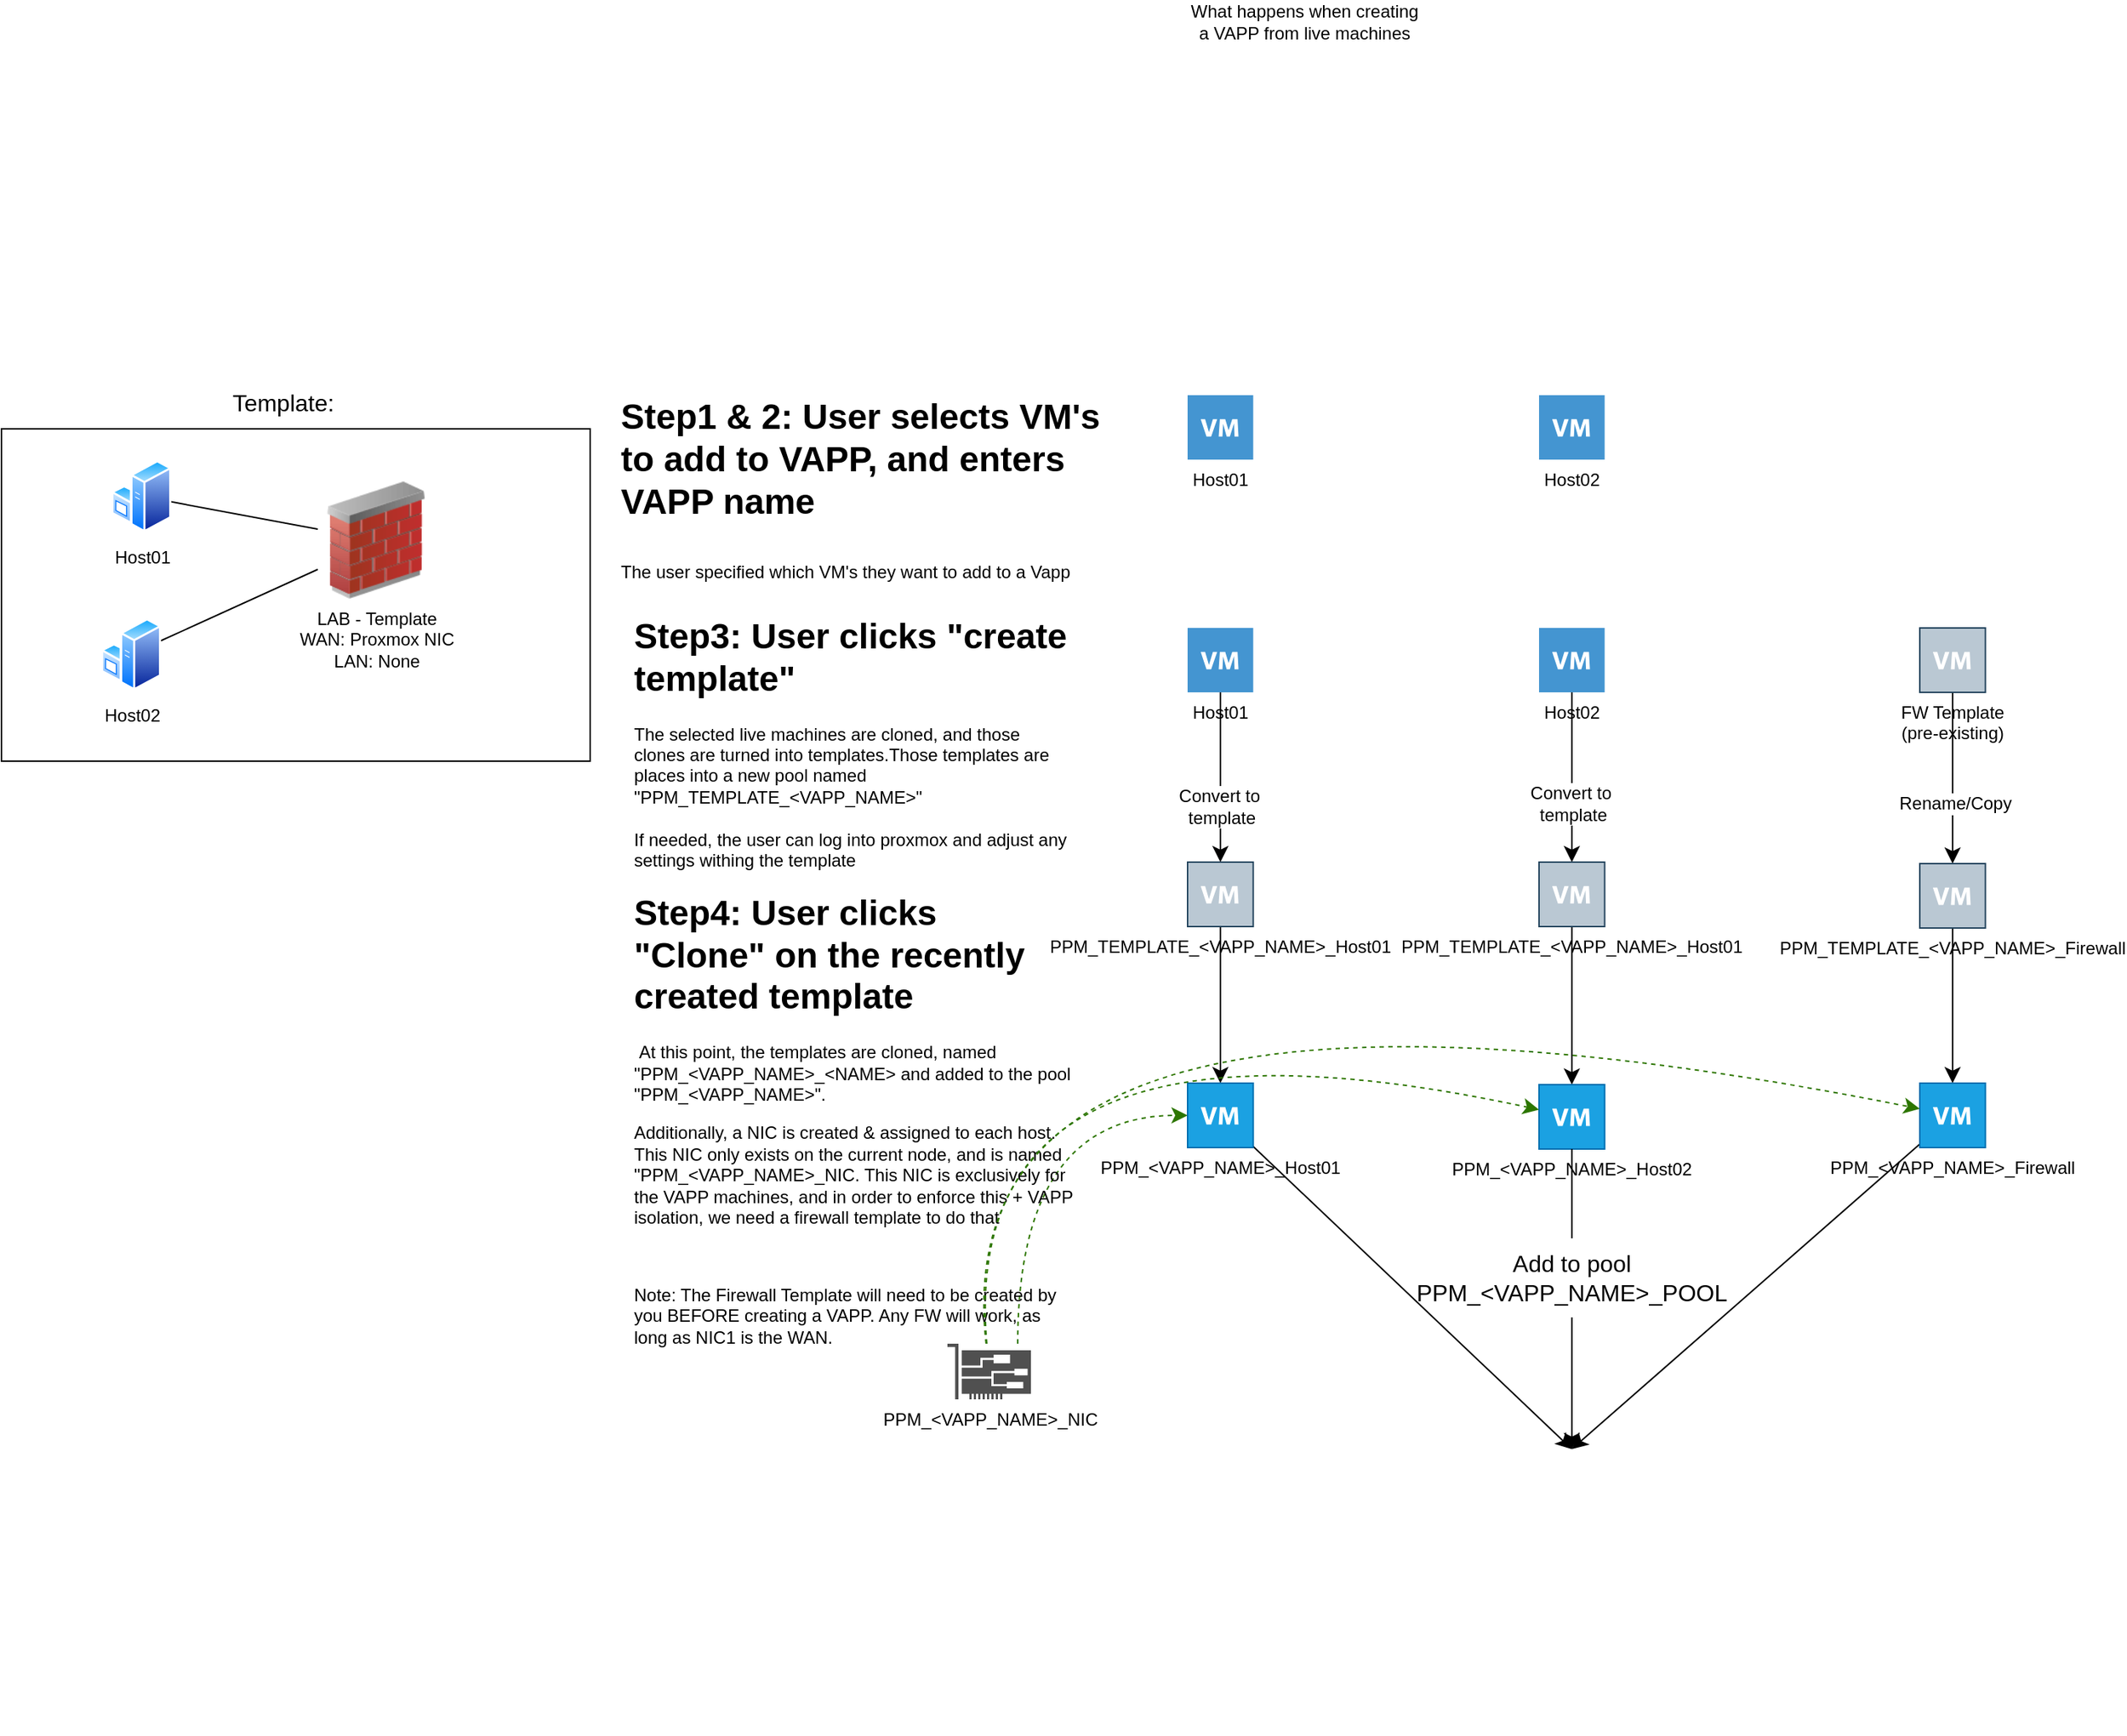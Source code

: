 <mxfile version="26.1.3">
  <diagram name="Page-1" id="2Z2gw2r-aSij19w_DUAC">
    <mxGraphModel dx="1826" dy="1351" grid="1" gridSize="6" guides="1" tooltips="1" connect="1" arrows="1" fold="1" page="0" pageScale="1" pageWidth="850" pageHeight="1100" math="0" shadow="0">
      <root>
        <mxCell id="0" />
        <mxCell id="1" parent="0" />
        <mxCell id="G-ZVylhde3zBr-N8MHB2-66" style="edgeStyle=orthogonalEdgeStyle;curved=1;rounded=0;orthogonalLoop=1;jettySize=auto;html=1;fontSize=12;startSize=8;endSize=8;fillColor=#60a917;strokeColor=#2D7600;dashed=1;" edge="1" parent="1" source="G-ZVylhde3zBr-N8MHB2-65" target="G-ZVylhde3zBr-N8MHB2-43">
          <mxGeometry relative="1" as="geometry">
            <Array as="points">
              <mxPoint x="564" y="372" />
            </Array>
          </mxGeometry>
        </mxCell>
        <mxCell id="G-ZVylhde3zBr-N8MHB2-65" value="PPM_&amp;lt;VAPP_NAME&amp;gt;_NIC" style="sketch=0;pointerEvents=1;shadow=0;dashed=0;html=1;strokeColor=none;fillColor=#505050;labelPosition=center;verticalLabelPosition=bottom;verticalAlign=top;outlineConnect=0;align=center;shape=mxgraph.office.devices.nic;" vertex="1" parent="1">
          <mxGeometry x="516" y="528" width="57" height="38" as="geometry" />
        </mxCell>
        <mxCell id="G-ZVylhde3zBr-N8MHB2-55" style="edgeStyle=none;curved=1;rounded=0;orthogonalLoop=1;jettySize=auto;html=1;entryX=0.5;entryY=0;entryDx=0;entryDy=0;fontSize=12;startSize=8;endSize=8;" edge="1" parent="1" source="G-ZVylhde3zBr-N8MHB2-48" target="G-ZVylhde3zBr-N8MHB2-46">
          <mxGeometry relative="1" as="geometry" />
        </mxCell>
        <mxCell id="G-ZVylhde3zBr-N8MHB2-24" style="edgeStyle=none;curved=1;rounded=0;orthogonalLoop=1;jettySize=auto;html=1;fontSize=12;startSize=8;endSize=8;" edge="1" parent="1" source="G-ZVylhde3zBr-N8MHB2-19" target="G-ZVylhde3zBr-N8MHB2-22">
          <mxGeometry relative="1" as="geometry" />
        </mxCell>
        <mxCell id="G-ZVylhde3zBr-N8MHB2-25" value="Convert to&amp;nbsp;&lt;div&gt;template&lt;/div&gt;" style="edgeLabel;html=1;align=center;verticalAlign=middle;resizable=0;points=[];fontSize=12;" vertex="1" connectable="0" parent="G-ZVylhde3zBr-N8MHB2-24">
          <mxGeometry x="0.345" relative="1" as="geometry">
            <mxPoint as="offset" />
          </mxGeometry>
        </mxCell>
        <mxCell id="G-ZVylhde3zBr-N8MHB2-1" value="" style="group" vertex="1" connectable="0" parent="1">
          <mxGeometry x="-130" y="-97" width="402" height="227" as="geometry" />
        </mxCell>
        <mxCell id="G-ZVylhde3zBr-N8MHB2-6" value="" style="rounded=0;whiteSpace=wrap;html=1;container=1;" vertex="1" parent="G-ZVylhde3zBr-N8MHB2-1">
          <mxGeometry width="402" height="227" as="geometry" />
        </mxCell>
        <mxCell id="G-ZVylhde3zBr-N8MHB2-7" style="edgeStyle=none;curved=1;rounded=0;orthogonalLoop=1;jettySize=auto;html=1;fontSize=12;startSize=8;endSize=8;endArrow=none;startFill=0;" edge="1" parent="G-ZVylhde3zBr-N8MHB2-1" source="G-ZVylhde3zBr-N8MHB2-8" target="G-ZVylhde3zBr-N8MHB2-11">
          <mxGeometry relative="1" as="geometry" />
        </mxCell>
        <mxCell id="G-ZVylhde3zBr-N8MHB2-8" value="Host01&lt;div&gt;&lt;br/&gt;&lt;/div&gt;" style="image;aspect=fixed;perimeter=ellipsePerimeter;html=1;align=center;shadow=0;dashed=0;spacingTop=3;image=img/lib/active_directory/windows_server.svg;" vertex="1" parent="G-ZVylhde3zBr-N8MHB2-1">
          <mxGeometry x="75" y="21" width="41" height="50" as="geometry" />
        </mxCell>
        <mxCell id="G-ZVylhde3zBr-N8MHB2-9" style="edgeStyle=none;curved=1;rounded=0;orthogonalLoop=1;jettySize=auto;html=1;entryX=0;entryY=0.75;entryDx=0;entryDy=0;fontSize=12;startSize=8;endSize=8;endArrow=none;startFill=0;" edge="1" parent="G-ZVylhde3zBr-N8MHB2-1" source="G-ZVylhde3zBr-N8MHB2-10" target="G-ZVylhde3zBr-N8MHB2-11">
          <mxGeometry relative="1" as="geometry" />
        </mxCell>
        <mxCell id="G-ZVylhde3zBr-N8MHB2-10" value="Host02&lt;div&gt;&lt;br&gt;&lt;/div&gt;" style="image;aspect=fixed;perimeter=ellipsePerimeter;html=1;align=center;shadow=0;dashed=0;spacingTop=3;image=img/lib/active_directory/windows_server.svg;" vertex="1" parent="G-ZVylhde3zBr-N8MHB2-1">
          <mxGeometry x="68" y="129" width="41" height="50" as="geometry" />
        </mxCell>
        <mxCell id="G-ZVylhde3zBr-N8MHB2-11" value="LAB - Template&lt;div&gt;WAN: Proxmox NIC&lt;/div&gt;&lt;div&gt;LAN: None&lt;/div&gt;" style="image;html=1;image=img/lib/clip_art/networking/Firewall_02_128x128.png" vertex="1" parent="G-ZVylhde3zBr-N8MHB2-1">
          <mxGeometry x="216" y="36" width="80" height="80" as="geometry" />
        </mxCell>
        <mxCell id="G-ZVylhde3zBr-N8MHB2-14" value="Template:" style="text;html=1;align=center;verticalAlign=middle;resizable=0;points=[];autosize=1;strokeColor=none;fillColor=none;fontSize=16;" vertex="1" parent="1">
          <mxGeometry x="18" y="-131" width="87" height="31" as="geometry" />
        </mxCell>
        <mxCell id="G-ZVylhde3zBr-N8MHB2-26" style="edgeStyle=none;curved=1;rounded=0;orthogonalLoop=1;jettySize=auto;html=1;fontSize=12;startSize=8;endSize=8;" edge="1" parent="1" source="G-ZVylhde3zBr-N8MHB2-20" target="G-ZVylhde3zBr-N8MHB2-23">
          <mxGeometry relative="1" as="geometry" />
        </mxCell>
        <mxCell id="G-ZVylhde3zBr-N8MHB2-27" value="Convert to&amp;nbsp;&lt;div&gt;template&lt;/div&gt;" style="edgeLabel;html=1;align=center;verticalAlign=middle;resizable=0;points=[];fontSize=12;" vertex="1" connectable="0" parent="G-ZVylhde3zBr-N8MHB2-26">
          <mxGeometry x="0.19" y="-1" relative="1" as="geometry">
            <mxPoint x="1" y="7" as="offset" />
          </mxGeometry>
        </mxCell>
        <mxCell id="G-ZVylhde3zBr-N8MHB2-20" value="Host02" style="shadow=0;dashed=0;html=1;strokeColor=none;fillColor=#4495D1;labelPosition=center;verticalLabelPosition=bottom;verticalAlign=top;align=center;outlineConnect=0;shape=mxgraph.veeam.2d.virtual_machine;" vertex="1" parent="1">
          <mxGeometry x="920" y="39" width="44.8" height="44" as="geometry" />
        </mxCell>
        <mxCell id="G-ZVylhde3zBr-N8MHB2-50" style="edgeStyle=none;curved=1;rounded=0;orthogonalLoop=1;jettySize=auto;html=1;fontSize=12;startSize=8;endSize=8;" edge="1" parent="1" source="G-ZVylhde3zBr-N8MHB2-22" target="G-ZVylhde3zBr-N8MHB2-43">
          <mxGeometry relative="1" as="geometry" />
        </mxCell>
        <mxCell id="G-ZVylhde3zBr-N8MHB2-22" value="PPM_TEMPLATE_&amp;lt;VAPP_NAME&amp;gt;_Host01" style="shadow=0;dashed=0;html=1;strokeColor=#23445d;fillColor=#bac8d3;labelPosition=center;verticalLabelPosition=bottom;verticalAlign=top;align=center;outlineConnect=0;shape=mxgraph.veeam.2d.virtual_machine;" vertex="1" parent="1">
          <mxGeometry x="680" y="199" width="44.8" height="44" as="geometry" />
        </mxCell>
        <mxCell id="G-ZVylhde3zBr-N8MHB2-49" value="" style="edgeStyle=none;curved=1;rounded=0;orthogonalLoop=1;jettySize=auto;html=1;fontSize=12;startSize=8;endSize=8;" edge="1" parent="1" source="G-ZVylhde3zBr-N8MHB2-23" target="G-ZVylhde3zBr-N8MHB2-47">
          <mxGeometry relative="1" as="geometry" />
        </mxCell>
        <mxCell id="G-ZVylhde3zBr-N8MHB2-23" value="PPM_TEMPLATE_&amp;lt;VAPP_NAME&amp;gt;_Host01" style="shadow=0;dashed=0;html=1;strokeColor=#23445d;fillColor=#bac8d3;labelPosition=center;verticalLabelPosition=bottom;verticalAlign=top;align=center;outlineConnect=0;shape=mxgraph.veeam.2d.virtual_machine;" vertex="1" parent="1">
          <mxGeometry x="920" y="199" width="44.8" height="44" as="geometry" />
        </mxCell>
        <mxCell id="G-ZVylhde3zBr-N8MHB2-19" value="Host01" style="shadow=0;dashed=0;html=1;strokeColor=none;fillColor=#4495D1;labelPosition=center;verticalLabelPosition=bottom;verticalAlign=top;align=center;outlineConnect=0;shape=mxgraph.veeam.2d.virtual_machine;" vertex="1" parent="1">
          <mxGeometry x="680" y="39" width="44.8" height="44" as="geometry" />
        </mxCell>
        <mxCell id="G-ZVylhde3zBr-N8MHB2-28" value="What happens when creating a VAPP from live machines" style="text;html=1;align=center;verticalAlign=middle;whiteSpace=wrap;rounded=0;" vertex="1" parent="1">
          <mxGeometry x="680" y="-390" width="160" height="30" as="geometry" />
        </mxCell>
        <mxCell id="G-ZVylhde3zBr-N8MHB2-38" style="edgeStyle=none;curved=1;rounded=0;orthogonalLoop=1;jettySize=auto;html=1;fontSize=12;startSize=8;endSize=8;" edge="1" parent="1" source="G-ZVylhde3zBr-N8MHB2-29" target="G-ZVylhde3zBr-N8MHB2-37">
          <mxGeometry relative="1" as="geometry" />
        </mxCell>
        <mxCell id="G-ZVylhde3zBr-N8MHB2-40" value="Rename/Copy" style="edgeLabel;html=1;align=center;verticalAlign=middle;resizable=0;points=[];fontSize=12;" vertex="1" connectable="0" parent="G-ZVylhde3zBr-N8MHB2-38">
          <mxGeometry x="0.299" y="1" relative="1" as="geometry">
            <mxPoint as="offset" />
          </mxGeometry>
        </mxCell>
        <mxCell id="G-ZVylhde3zBr-N8MHB2-29" value="FW Template&lt;br&gt;(pre-existing)" style="shadow=0;dashed=0;html=1;strokeColor=#23445d;fillColor=#bac8d3;labelPosition=center;verticalLabelPosition=bottom;verticalAlign=top;align=center;outlineConnect=0;shape=mxgraph.veeam.2d.virtual_machine;" vertex="1" parent="1">
          <mxGeometry x="1180" y="39" width="44.8" height="44" as="geometry" />
        </mxCell>
        <mxCell id="G-ZVylhde3zBr-N8MHB2-34" value="Host02" style="shadow=0;dashed=0;html=1;strokeColor=none;fillColor=#4495D1;labelPosition=center;verticalLabelPosition=bottom;verticalAlign=top;align=center;outlineConnect=0;shape=mxgraph.veeam.2d.virtual_machine;" vertex="1" parent="1">
          <mxGeometry x="920" y="-120" width="44.8" height="44" as="geometry" />
        </mxCell>
        <mxCell id="G-ZVylhde3zBr-N8MHB2-35" value="Host01" style="shadow=0;dashed=0;html=1;strokeColor=none;fillColor=#4495D1;labelPosition=center;verticalLabelPosition=bottom;verticalAlign=top;align=center;outlineConnect=0;shape=mxgraph.veeam.2d.virtual_machine;" vertex="1" parent="1">
          <mxGeometry x="680" y="-120" width="44.8" height="44" as="geometry" />
        </mxCell>
        <mxCell id="G-ZVylhde3zBr-N8MHB2-51" style="edgeStyle=none;curved=1;rounded=0;orthogonalLoop=1;jettySize=auto;html=1;fontSize=12;startSize=8;endSize=8;" edge="1" parent="1" source="G-ZVylhde3zBr-N8MHB2-37" target="G-ZVylhde3zBr-N8MHB2-48">
          <mxGeometry relative="1" as="geometry" />
        </mxCell>
        <mxCell id="G-ZVylhde3zBr-N8MHB2-37" value="PPM_TEMPLATE_&amp;lt;VAPP_NAME&amp;gt;_Firewall" style="shadow=0;dashed=0;html=1;strokeColor=#23445d;fillColor=#bac8d3;labelPosition=center;verticalLabelPosition=bottom;verticalAlign=top;align=center;outlineConnect=0;shape=mxgraph.veeam.2d.virtual_machine;" vertex="1" parent="1">
          <mxGeometry x="1180" y="200" width="44.8" height="44" as="geometry" />
        </mxCell>
        <mxCell id="G-ZVylhde3zBr-N8MHB2-53" style="edgeStyle=none;curved=1;rounded=0;orthogonalLoop=1;jettySize=auto;html=1;entryX=0.5;entryY=0;entryDx=0;entryDy=0;fontSize=12;startSize=8;endSize=8;" edge="1" parent="1" source="G-ZVylhde3zBr-N8MHB2-43" target="G-ZVylhde3zBr-N8MHB2-46">
          <mxGeometry relative="1" as="geometry" />
        </mxCell>
        <mxCell id="G-ZVylhde3zBr-N8MHB2-43" value="PPM_&amp;lt;VAPP_NAME&amp;gt;_Host01" style="shadow=0;dashed=0;html=1;strokeColor=#006EAF;fillColor=#1ba1e2;labelPosition=center;verticalLabelPosition=bottom;verticalAlign=top;align=center;outlineConnect=0;shape=mxgraph.veeam.2d.virtual_machine;fontColor=light-dark(#000000, #121212);" vertex="1" parent="1">
          <mxGeometry x="680" y="350" width="44.8" height="44" as="geometry" />
        </mxCell>
        <mxCell id="G-ZVylhde3zBr-N8MHB2-46" value="" style="shape=image;verticalLabelPosition=bottom;labelBackgroundColor=default;verticalAlign=top;aspect=fixed;imageAspect=0;image=https://static.vecteezy.com/system/resources/previews/007/933/606/original/colorful-swimming-pool-icon-isolated-on-white-illustration-vector.jpg;" vertex="1" parent="1">
          <mxGeometry x="796.2" y="600" width="292.4" height="194.93" as="geometry" />
        </mxCell>
        <mxCell id="G-ZVylhde3zBr-N8MHB2-54" style="edgeStyle=none;curved=1;rounded=0;orthogonalLoop=1;jettySize=auto;html=1;entryX=0.5;entryY=0;entryDx=0;entryDy=0;fontSize=12;startSize=8;endSize=8;" edge="1" parent="1" source="G-ZVylhde3zBr-N8MHB2-56" target="G-ZVylhde3zBr-N8MHB2-46">
          <mxGeometry relative="1" as="geometry" />
        </mxCell>
        <mxCell id="G-ZVylhde3zBr-N8MHB2-47" value="PPM_&amp;lt;VAPP_NAME&amp;gt;_Host02" style="shadow=0;dashed=0;html=1;strokeColor=#006EAF;fillColor=#1ba1e2;labelPosition=center;verticalLabelPosition=bottom;verticalAlign=top;align=center;outlineConnect=0;shape=mxgraph.veeam.2d.virtual_machine;fontColor=light-dark(#000000, #121212);" vertex="1" parent="1">
          <mxGeometry x="920" y="351" width="44.8" height="44" as="geometry" />
        </mxCell>
        <mxCell id="G-ZVylhde3zBr-N8MHB2-48" value="PPM_&amp;lt;VAPP_NAME&amp;gt;_Firewall" style="shadow=0;dashed=0;html=1;strokeColor=#006EAF;fillColor=#1ba1e2;labelPosition=center;verticalLabelPosition=bottom;verticalAlign=top;align=center;outlineConnect=0;shape=mxgraph.veeam.2d.virtual_machine;fontColor=light-dark(#000000, #121212);" vertex="1" parent="1">
          <mxGeometry x="1180" y="350" width="44.8" height="44" as="geometry" />
        </mxCell>
        <mxCell id="G-ZVylhde3zBr-N8MHB2-57" value="" style="edgeStyle=none;curved=1;rounded=0;orthogonalLoop=1;jettySize=auto;html=1;entryX=0.5;entryY=0;entryDx=0;entryDy=0;fontSize=12;startSize=8;endSize=8;endArrow=none;startFill=0;" edge="1" parent="1" source="G-ZVylhde3zBr-N8MHB2-47" target="G-ZVylhde3zBr-N8MHB2-56">
          <mxGeometry relative="1" as="geometry">
            <mxPoint x="942" y="395" as="sourcePoint" />
            <mxPoint x="942" y="600" as="targetPoint" />
          </mxGeometry>
        </mxCell>
        <mxCell id="G-ZVylhde3zBr-N8MHB2-56" value="Add to pool&lt;div&gt;PPM_&amp;lt;VAPP_NAME&amp;gt;_POOL&lt;/div&gt;" style="text;html=1;align=center;verticalAlign=middle;resizable=0;points=[];autosize=1;strokeColor=none;fillColor=none;fontSize=16;" vertex="1" parent="1">
          <mxGeometry x="825.4" y="456" width="234" height="54" as="geometry" />
        </mxCell>
        <mxCell id="G-ZVylhde3zBr-N8MHB2-61" value="&lt;h1 style=&quot;margin-top: 0px;&quot;&gt;Step3: User clicks &quot;create template&quot;&lt;/h1&gt;&lt;div&gt;The selected live machines are cloned, and those clones are turned into templates.Those templates are&amp;nbsp;&lt;/div&gt;&lt;div&gt;places into a new pool named &quot;PPM_TEMPLATE_&amp;lt;VAPP_NAME&amp;gt;&quot;&lt;/div&gt;&lt;div&gt;&lt;br&gt;&lt;/div&gt;&lt;div&gt;If needed, the user can log into proxmox and adjust any settings withing the template&lt;/div&gt;&lt;div&gt;&lt;br&gt;&lt;/div&gt;&lt;div&gt;&lt;h1 style=&quot;margin-top: 0px;&quot;&gt;Step4: User clicks &quot;Clone&quot; on the recently created template&lt;/h1&gt;&lt;/div&gt;&lt;p&gt;&amp;nbsp;At this point, the templates are cloned, named &quot;PPM_&amp;lt;VAPP_NAME&amp;gt;_&amp;lt;NAME&amp;gt; and added to the pool &quot;PPM_&amp;lt;VAPP_NAME&amp;gt;&quot;.&amp;nbsp;&lt;/p&gt;&lt;p&gt;Additionally, a NIC is created &amp;amp; assigned to each host. This NIC only exists on the current node, and is named &quot;PPM_&amp;lt;VAPP_NAME&amp;gt;_NIC. This NIC is exclusively for the VAPP machines, and in order to enforce this + VAPP isolation, we need a firewall template to do that&lt;/p&gt;&lt;p&gt;&lt;br&gt;&lt;/p&gt;&lt;p&gt;Note: The Firewall Template will need to be created by you BEFORE creating a VAPP. Any FW will work, as long as NIC1 is the WAN.&lt;/p&gt;" style="text;html=1;whiteSpace=wrap;overflow=hidden;rounded=0;" vertex="1" parent="1">
          <mxGeometry x="300" y="24" width="303" height="522" as="geometry" />
        </mxCell>
        <mxCell id="G-ZVylhde3zBr-N8MHB2-63" value="&lt;h1 style=&quot;margin-top: 0px;&quot;&gt;&lt;span style=&quot;background-color: transparent;&quot;&gt;Step1 &amp;amp; 2: User selects VM&#39;s to add to VAPP, and enters VAPP name&lt;/span&gt;&lt;/h1&gt;&lt;h1 style=&quot;margin-top: 0px;&quot;&gt;&lt;span style=&quot;background-color: transparent; color: light-dark(rgb(0, 0, 0), rgb(255, 255, 255)); font-size: 12px; font-weight: normal;&quot;&gt;The user specified which VM&#39;s they want to add to a Vapp&lt;/span&gt;&lt;/h1&gt;" style="text;html=1;whiteSpace=wrap;overflow=hidden;rounded=0;" vertex="1" parent="1">
          <mxGeometry x="291" y="-126" width="348" height="162" as="geometry" />
        </mxCell>
        <mxCell id="G-ZVylhde3zBr-N8MHB2-67" style="edgeStyle=none;curved=1;rounded=0;orthogonalLoop=1;jettySize=auto;html=1;fontSize=12;startSize=8;endSize=8;fillColor=#60a917;strokeColor=#2D7600;dashed=1;" edge="1" parent="1" source="G-ZVylhde3zBr-N8MHB2-65" target="G-ZVylhde3zBr-N8MHB2-47">
          <mxGeometry relative="1" as="geometry">
            <Array as="points">
              <mxPoint x="522" y="282" />
            </Array>
          </mxGeometry>
        </mxCell>
        <mxCell id="G-ZVylhde3zBr-N8MHB2-68" style="edgeStyle=none;curved=1;rounded=0;orthogonalLoop=1;jettySize=auto;html=1;fontSize=12;startSize=8;endSize=8;fillColor=#60a917;strokeColor=#2D7600;dashed=1;" edge="1" parent="1" source="G-ZVylhde3zBr-N8MHB2-65" target="G-ZVylhde3zBr-N8MHB2-48">
          <mxGeometry relative="1" as="geometry">
            <Array as="points">
              <mxPoint x="510" y="234" />
            </Array>
          </mxGeometry>
        </mxCell>
      </root>
    </mxGraphModel>
  </diagram>
</mxfile>
